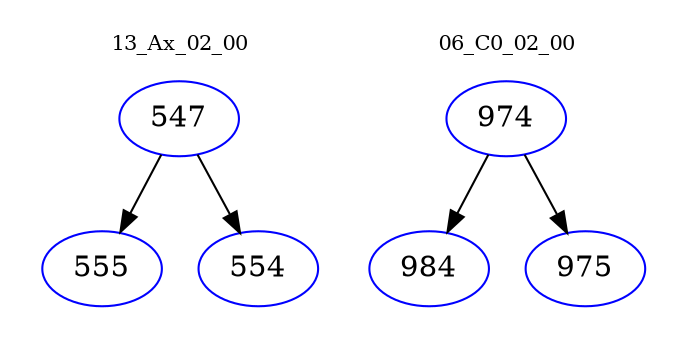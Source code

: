 digraph{
subgraph cluster_0 {
color = white
label = "13_Ax_02_00";
fontsize=10;
T0_547 [label="547", color="blue"]
T0_547 -> T0_555 [color="black"]
T0_555 [label="555", color="blue"]
T0_547 -> T0_554 [color="black"]
T0_554 [label="554", color="blue"]
}
subgraph cluster_1 {
color = white
label = "06_C0_02_00";
fontsize=10;
T1_974 [label="974", color="blue"]
T1_974 -> T1_984 [color="black"]
T1_984 [label="984", color="blue"]
T1_974 -> T1_975 [color="black"]
T1_975 [label="975", color="blue"]
}
}

